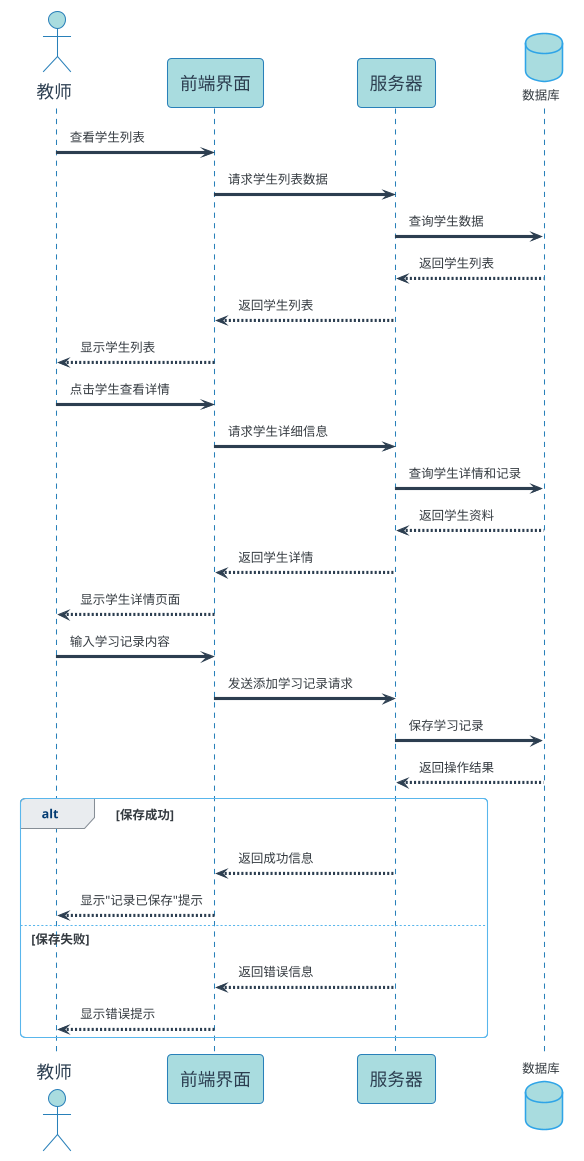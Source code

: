@startuml
!theme cerulean
skinparam backgroundColor #FFFFFF
skinparam sequence {
    ArrowColor #2C3E50
    ActorBorderColor #2980B9
    LifeLineBorderColor #2980B9
    LifeLineBackgroundColor #A9DCDF
    
    ParticipantBorderColor #2980B9
    ParticipantBackgroundColor #A9DCDF
    ParticipantFontName 微软雅黑
    ParticipantFontSize 17
    ParticipantFontColor #2C3E50
    
    ActorBackgroundColor #A9DCDF
    ActorFontColor #2C3E50
    ActorFontSize 17
    ActorFontName 微软雅黑
}

actor 教师 as Teacher
participant "前端界面" as Frontend #A9DCDF
participant "服务器" as Server #A9DCDF
database "数据库" as DB #A9DCDF

Teacher -> Frontend: 查看学生列表
Frontend -> Server: 请求学生列表数据
Server -> DB: 查询学生数据
DB --> Server: 返回学生列表
Server --> Frontend: 返回学生列表
Frontend --> Teacher: 显示学生列表

Teacher -> Frontend: 点击学生查看详情
Frontend -> Server: 请求学生详细信息
Server -> DB: 查询学生详情和记录
DB --> Server: 返回学生资料
Server --> Frontend: 返回学生详情
Frontend --> Teacher: 显示学生详情页面

Teacher -> Frontend: 输入学习记录内容
Frontend -> Server: 发送添加学习记录请求
Server -> DB: 保存学习记录
DB --> Server: 返回操作结果

alt 保存成功
    Server --> Frontend: 返回成功信息
    Frontend --> Teacher: 显示"记录已保存"提示
else 保存失败
    Server --> Frontend: 返回错误信息
    Frontend --> Teacher: 显示错误提示
end

@enduml 